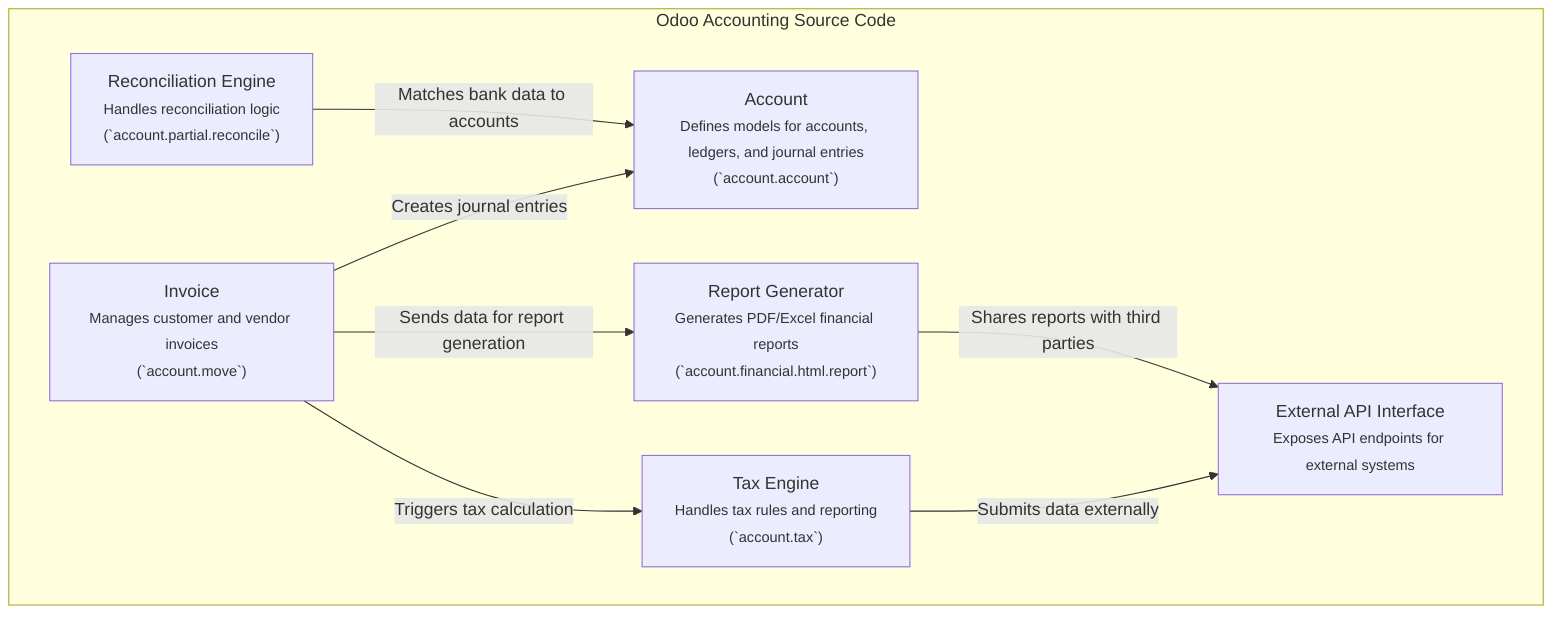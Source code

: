 graph TD
  subgraph "Odoo Accounting Source Code"
    AccountModel["Account<br/><small>Defines models for accounts, ledgers, and journal entries<br/>(`account.account`)</small>"]
    InvoiceModel["Invoice<br/><small>Manages customer and vendor invoices<br/>(`account.move`)</small>"]
    ReconciliationEngine["Reconciliation Engine<br/><small>Handles reconciliation logic<br/>(`account.partial.reconcile`)</small>"]
    TaxEngine["Tax Engine<br/><small>Handles tax rules and reporting<br/>(`account.tax`)</small>"]
    ReportGenerator["Report Generator<br/><small>Generates PDF/Excel financial reports<br/>(`account.financial.html.report`)</small>"]
    APIInterface["External API Interface<br/><small>Exposes API endpoints for external systems</small>"]
  end

  InvoiceModel -->|Creates journal entries| AccountModel
  InvoiceModel -->|Triggers tax calculation| TaxEngine
  InvoiceModel -->|Sends data for report generation| ReportGenerator
  ReconciliationEngine -->|Matches bank data to accounts| AccountModel
  TaxEngine -->|Submits data externally| APIInterface
  ReportGenerator -->|Shares reports with third parties| APIInterface